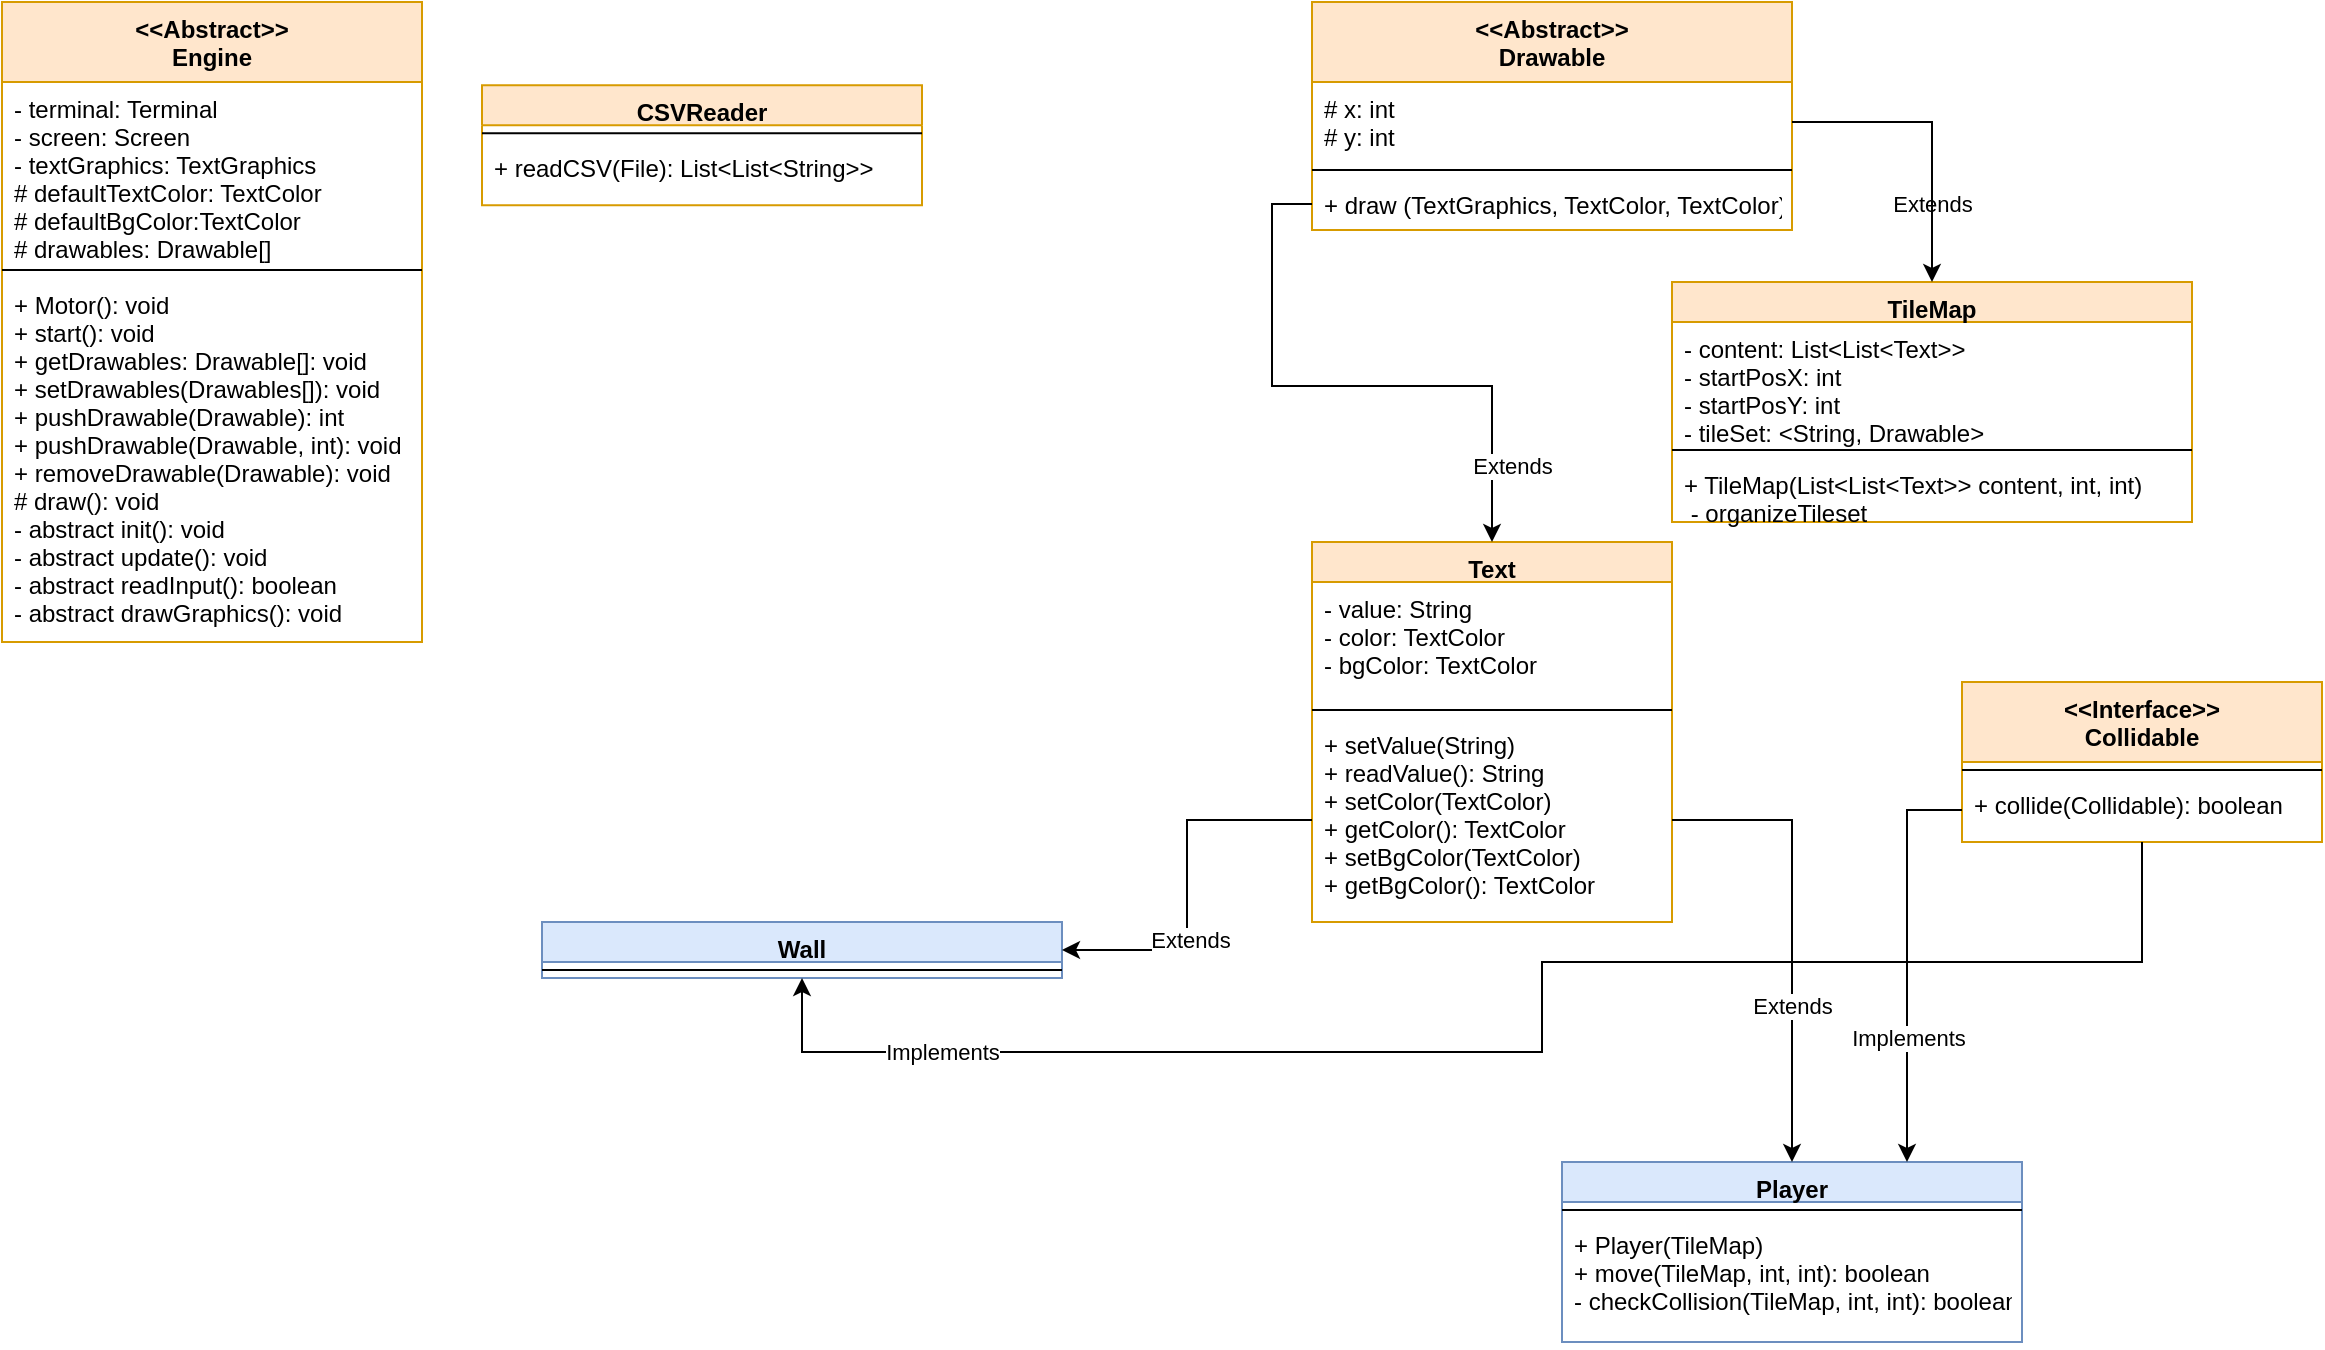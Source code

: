 <mxfile version="20.0.3" type="device"><diagram id="C5RBs43oDa-KdzZeNtuy" name="Page-1"><mxGraphModel dx="1422" dy="790" grid="1" gridSize="10" guides="1" tooltips="1" connect="1" arrows="1" fold="1" page="1" pageScale="1" pageWidth="827" pageHeight="1169" math="0" shadow="0"><root><mxCell id="WIyWlLk6GJQsqaUBKTNV-0"/><mxCell id="WIyWlLk6GJQsqaUBKTNV-1" parent="WIyWlLk6GJQsqaUBKTNV-0"/><mxCell id="v_lJCBq60cmCpjewZje3-0" value="&lt;&lt;Abstract&gt;&gt;&#10;Engine" style="swimlane;fontStyle=1;align=center;verticalAlign=top;childLayout=stackLayout;horizontal=1;startSize=40;horizontalStack=0;resizeParent=1;resizeParentMax=0;resizeLast=0;collapsible=1;marginBottom=0;fillColor=#ffe6cc;strokeColor=#d79b00;" parent="WIyWlLk6GJQsqaUBKTNV-1" vertex="1"><mxGeometry x="40" y="40" width="210" height="320" as="geometry"/></mxCell><mxCell id="v_lJCBq60cmCpjewZje3-1" value="- terminal: Terminal&#10;- screen: Screen&#10;- textGraphics: TextGraphics&#10;# defaultTextColor: TextColor&#10;# defaultBgColor:TextColor&#10;# drawables: Drawable[]" style="text;strokeColor=none;fillColor=none;align=left;verticalAlign=top;spacingLeft=4;spacingRight=4;overflow=hidden;rotatable=0;points=[[0,0.5],[1,0.5]];portConstraint=eastwest;" parent="v_lJCBq60cmCpjewZje3-0" vertex="1"><mxGeometry y="40" width="210" height="90" as="geometry"/></mxCell><mxCell id="v_lJCBq60cmCpjewZje3-2" value="" style="line;strokeWidth=1;fillColor=none;align=left;verticalAlign=middle;spacingTop=-1;spacingLeft=3;spacingRight=3;rotatable=0;labelPosition=right;points=[];portConstraint=eastwest;" parent="v_lJCBq60cmCpjewZje3-0" vertex="1"><mxGeometry y="130" width="210" height="8" as="geometry"/></mxCell><mxCell id="v_lJCBq60cmCpjewZje3-3" value="+ Motor(): void&#10;+ start(): void&#10;+ getDrawables: Drawable[]: void&#10;+ setDrawables(Drawables[]): void&#10;+ pushDrawable(Drawable): int&#10;+ pushDrawable(Drawable, int): void&#10;+ removeDrawable(Drawable): void&#10;# draw(): void&#10;- abstract init(): void&#10;- abstract update(): void&#10;- abstract readInput(): boolean&#10;- abstract drawGraphics(): void" style="text;strokeColor=none;fillColor=none;align=left;verticalAlign=top;spacingLeft=4;spacingRight=4;overflow=hidden;rotatable=0;points=[[0,0.5],[1,0.5]];portConstraint=eastwest;" parent="v_lJCBq60cmCpjewZje3-0" vertex="1"><mxGeometry y="138" width="210" height="182" as="geometry"/></mxCell><mxCell id="0LY3G_ug0DC9GUvvGheM-3" value="&lt;&lt;Abstract&gt;&gt;&#10;Drawable" style="swimlane;fontStyle=1;align=center;verticalAlign=top;childLayout=stackLayout;horizontal=1;startSize=40;horizontalStack=0;resizeParent=1;resizeParentMax=0;resizeLast=0;collapsible=1;marginBottom=0;fillColor=#ffe6cc;strokeColor=#d79b00;" parent="WIyWlLk6GJQsqaUBKTNV-1" vertex="1"><mxGeometry x="695" y="40" width="240" height="114" as="geometry"/></mxCell><mxCell id="0LY3G_ug0DC9GUvvGheM-4" value="# x: int&#10;# y: int" style="text;strokeColor=none;fillColor=none;align=left;verticalAlign=top;spacingLeft=4;spacingRight=4;overflow=hidden;rotatable=0;points=[[0,0.5],[1,0.5]];portConstraint=eastwest;" parent="0LY3G_ug0DC9GUvvGheM-3" vertex="1"><mxGeometry y="40" width="240" height="40" as="geometry"/></mxCell><mxCell id="0LY3G_ug0DC9GUvvGheM-5" value="" style="line;strokeWidth=1;fillColor=none;align=left;verticalAlign=middle;spacingTop=-1;spacingLeft=3;spacingRight=3;rotatable=0;labelPosition=right;points=[];portConstraint=eastwest;" parent="0LY3G_ug0DC9GUvvGheM-3" vertex="1"><mxGeometry y="80" width="240" height="8" as="geometry"/></mxCell><mxCell id="0LY3G_ug0DC9GUvvGheM-6" value="+ draw (TextGraphics, TextColor, TextColor): void" style="text;strokeColor=none;fillColor=none;align=left;verticalAlign=top;spacingLeft=4;spacingRight=4;overflow=hidden;rotatable=0;points=[[0,0.5],[1,0.5]];portConstraint=eastwest;" parent="0LY3G_ug0DC9GUvvGheM-3" vertex="1"><mxGeometry y="88" width="240" height="26" as="geometry"/></mxCell><mxCell id="0LY3G_ug0DC9GUvvGheM-10" value="Text" style="swimlane;fontStyle=1;align=center;verticalAlign=top;childLayout=stackLayout;horizontal=1;startSize=20;horizontalStack=0;resizeParent=1;resizeParentMax=0;resizeLast=0;collapsible=1;marginBottom=0;fillColor=#ffe6cc;strokeColor=#d79b00;" parent="WIyWlLk6GJQsqaUBKTNV-1" vertex="1"><mxGeometry x="695" y="310" width="180" height="190" as="geometry"/></mxCell><mxCell id="0LY3G_ug0DC9GUvvGheM-11" value="- value: String&#10;- color: TextColor&#10;- bgColor: TextColor" style="text;strokeColor=none;fillColor=none;align=left;verticalAlign=top;spacingLeft=4;spacingRight=4;overflow=hidden;rotatable=0;points=[[0,0.5],[1,0.5]];portConstraint=eastwest;" parent="0LY3G_ug0DC9GUvvGheM-10" vertex="1"><mxGeometry y="20" width="180" height="60" as="geometry"/></mxCell><mxCell id="0LY3G_ug0DC9GUvvGheM-12" value="" style="line;strokeWidth=1;fillColor=none;align=left;verticalAlign=middle;spacingTop=-1;spacingLeft=3;spacingRight=3;rotatable=0;labelPosition=right;points=[];portConstraint=eastwest;" parent="0LY3G_ug0DC9GUvvGheM-10" vertex="1"><mxGeometry y="80" width="180" height="8" as="geometry"/></mxCell><mxCell id="0LY3G_ug0DC9GUvvGheM-13" value="+ setValue(String)&#10;+ readValue(): String&#10;+ setColor(TextColor)&#10;+ getColor(): TextColor&#10;+ setBgColor(TextColor)&#10;+ getBgColor(): TextColor" style="text;strokeColor=none;fillColor=none;align=left;verticalAlign=top;spacingLeft=4;spacingRight=4;overflow=hidden;rotatable=0;points=[[0,0.5],[1,0.5]];portConstraint=eastwest;" parent="0LY3G_ug0DC9GUvvGheM-10" vertex="1"><mxGeometry y="88" width="180" height="102" as="geometry"/></mxCell><mxCell id="0LY3G_ug0DC9GUvvGheM-14" style="edgeStyle=orthogonalEdgeStyle;rounded=0;orthogonalLoop=1;jettySize=auto;html=1;" parent="WIyWlLk6GJQsqaUBKTNV-1" source="0LY3G_ug0DC9GUvvGheM-6" target="0LY3G_ug0DC9GUvvGheM-10" edge="1"><mxGeometry relative="1" as="geometry"/></mxCell><mxCell id="0LY3G_ug0DC9GUvvGheM-15" value="Extends" style="edgeLabel;html=1;align=center;verticalAlign=middle;resizable=0;points=[];" parent="0LY3G_ug0DC9GUvvGheM-14" connectable="0" vertex="1"><mxGeometry x="0.674" relative="1" as="geometry"><mxPoint x="220" y="-121" as="offset"/></mxGeometry></mxCell><mxCell id="ain1L3_r5cUsKlaYRgbi-0" value="&lt;&lt;Interface&gt;&gt;&#10;Collidable" style="swimlane;fontStyle=1;align=center;verticalAlign=top;childLayout=stackLayout;horizontal=1;startSize=40;horizontalStack=0;resizeParent=1;resizeParentMax=0;resizeLast=0;collapsible=1;marginBottom=0;fillColor=#ffe6cc;strokeColor=#d79b00;" parent="WIyWlLk6GJQsqaUBKTNV-1" vertex="1"><mxGeometry x="1020" y="380" width="180" height="80" as="geometry"/></mxCell><mxCell id="ain1L3_r5cUsKlaYRgbi-2" value="" style="line;strokeWidth=1;fillColor=none;align=left;verticalAlign=middle;spacingTop=-1;spacingLeft=3;spacingRight=3;rotatable=0;labelPosition=right;points=[];portConstraint=eastwest;" parent="ain1L3_r5cUsKlaYRgbi-0" vertex="1"><mxGeometry y="40" width="180" height="8" as="geometry"/></mxCell><mxCell id="ain1L3_r5cUsKlaYRgbi-3" value="+ collide(Collidable): boolean " style="text;strokeColor=none;fillColor=none;align=left;verticalAlign=top;spacingLeft=4;spacingRight=4;overflow=hidden;rotatable=0;points=[[0,0.5],[1,0.5]];portConstraint=eastwest;" parent="ain1L3_r5cUsKlaYRgbi-0" vertex="1"><mxGeometry y="48" width="180" height="32" as="geometry"/></mxCell><mxCell id="ain1L3_r5cUsKlaYRgbi-10" value="Player" style="swimlane;fontStyle=1;align=center;verticalAlign=top;childLayout=stackLayout;horizontal=1;startSize=20;horizontalStack=0;resizeParent=1;resizeParentMax=0;resizeLast=0;collapsible=1;marginBottom=0;fillColor=#dae8fc;strokeColor=#6c8ebf;" parent="WIyWlLk6GJQsqaUBKTNV-1" vertex="1"><mxGeometry x="820" y="620" width="230" height="90" as="geometry"/></mxCell><mxCell id="ain1L3_r5cUsKlaYRgbi-12" value="" style="line;strokeWidth=1;fillColor=none;align=left;verticalAlign=middle;spacingTop=-1;spacingLeft=3;spacingRight=3;rotatable=0;labelPosition=right;points=[];portConstraint=eastwest;" parent="ain1L3_r5cUsKlaYRgbi-10" vertex="1"><mxGeometry y="20" width="230" height="8" as="geometry"/></mxCell><mxCell id="ain1L3_r5cUsKlaYRgbi-13" value="+ Player(TileMap)&#10;+ move(TileMap, int, int): boolean&#10;- checkCollision(TileMap, int, int): boolean" style="text;strokeColor=none;fillColor=none;align=left;verticalAlign=top;spacingLeft=4;spacingRight=4;overflow=hidden;rotatable=0;points=[[0,0.5],[1,0.5]];portConstraint=eastwest;" parent="ain1L3_r5cUsKlaYRgbi-10" vertex="1"><mxGeometry y="28" width="230" height="62" as="geometry"/></mxCell><mxCell id="ain1L3_r5cUsKlaYRgbi-14" style="edgeStyle=orthogonalEdgeStyle;rounded=0;orthogonalLoop=1;jettySize=auto;html=1;" parent="WIyWlLk6GJQsqaUBKTNV-1" source="0LY3G_ug0DC9GUvvGheM-13" target="ain1L3_r5cUsKlaYRgbi-10" edge="1"><mxGeometry relative="1" as="geometry"/></mxCell><mxCell id="ain1L3_r5cUsKlaYRgbi-16" value="Extends" style="edgeLabel;html=1;align=center;verticalAlign=middle;resizable=0;points=[];" parent="ain1L3_r5cUsKlaYRgbi-14" vertex="1" connectable="0"><mxGeometry x="0.435" y="2" relative="1" as="geometry"><mxPoint x="-2" y="-13" as="offset"/></mxGeometry></mxCell><mxCell id="ain1L3_r5cUsKlaYRgbi-15" style="edgeStyle=orthogonalEdgeStyle;rounded=0;orthogonalLoop=1;jettySize=auto;html=1;entryX=0.75;entryY=0;entryDx=0;entryDy=0;" parent="WIyWlLk6GJQsqaUBKTNV-1" source="ain1L3_r5cUsKlaYRgbi-3" target="ain1L3_r5cUsKlaYRgbi-10" edge="1"><mxGeometry relative="1" as="geometry"/></mxCell><mxCell id="ain1L3_r5cUsKlaYRgbi-18" value="Implements" style="edgeLabel;html=1;align=center;verticalAlign=middle;resizable=0;points=[];" parent="ain1L3_r5cUsKlaYRgbi-15" vertex="1" connectable="0"><mxGeometry x="0.39" relative="1" as="geometry"><mxPoint as="offset"/></mxGeometry></mxCell><mxCell id="ain1L3_r5cUsKlaYRgbi-19" value="TileMap" style="swimlane;fontStyle=1;align=center;verticalAlign=top;childLayout=stackLayout;horizontal=1;startSize=20;horizontalStack=0;resizeParent=1;resizeParentMax=0;resizeLast=0;collapsible=1;marginBottom=0;fillColor=#ffe6cc;strokeColor=#d79b00;" parent="WIyWlLk6GJQsqaUBKTNV-1" vertex="1"><mxGeometry x="875" y="180" width="260" height="120" as="geometry"/></mxCell><mxCell id="ain1L3_r5cUsKlaYRgbi-20" value="- content: List&lt;List&lt;Text&gt;&gt; &#10;- startPosX: int&#10;- startPosY: int&#10;- tileSet: &lt;String, Drawable&gt;" style="text;strokeColor=none;fillColor=none;align=left;verticalAlign=top;spacingLeft=4;spacingRight=4;overflow=hidden;rotatable=0;points=[[0,0.5],[1,0.5]];portConstraint=eastwest;" parent="ain1L3_r5cUsKlaYRgbi-19" vertex="1"><mxGeometry y="20" width="260" height="60" as="geometry"/></mxCell><mxCell id="ain1L3_r5cUsKlaYRgbi-21" value="" style="line;strokeWidth=1;fillColor=none;align=left;verticalAlign=middle;spacingTop=-1;spacingLeft=3;spacingRight=3;rotatable=0;labelPosition=right;points=[];portConstraint=eastwest;" parent="ain1L3_r5cUsKlaYRgbi-19" vertex="1"><mxGeometry y="80" width="260" height="8" as="geometry"/></mxCell><mxCell id="ain1L3_r5cUsKlaYRgbi-22" value="+ TileMap(List&lt;List&lt;Text&gt;&gt; content, int, int)&#10; - organizeTileset" style="text;strokeColor=none;fillColor=none;align=left;verticalAlign=top;spacingLeft=4;spacingRight=4;overflow=hidden;rotatable=0;points=[[0,0.5],[1,0.5]];portConstraint=eastwest;" parent="ain1L3_r5cUsKlaYRgbi-19" vertex="1"><mxGeometry y="88" width="260" height="32" as="geometry"/></mxCell><mxCell id="ain1L3_r5cUsKlaYRgbi-23" style="edgeStyle=orthogonalEdgeStyle;rounded=0;orthogonalLoop=1;jettySize=auto;html=1;entryX=0.5;entryY=0;entryDx=0;entryDy=0;" parent="WIyWlLk6GJQsqaUBKTNV-1" source="0LY3G_ug0DC9GUvvGheM-4" target="ain1L3_r5cUsKlaYRgbi-19" edge="1"><mxGeometry relative="1" as="geometry"/></mxCell><mxCell id="ain1L3_r5cUsKlaYRgbi-24" value="Extends" style="edgeLabel;html=1;align=center;verticalAlign=middle;resizable=0;points=[];" parent="WIyWlLk6GJQsqaUBKTNV-1" connectable="0" vertex="1"><mxGeometry x="795.0" y="271.588" as="geometry"/></mxCell><mxCell id="ain1L3_r5cUsKlaYRgbi-25" value="Wall" style="swimlane;fontStyle=1;align=center;verticalAlign=top;childLayout=stackLayout;horizontal=1;startSize=20;horizontalStack=0;resizeParent=1;resizeParentMax=0;resizeLast=0;collapsible=1;marginBottom=0;fillColor=#dae8fc;strokeColor=#6c8ebf;" parent="WIyWlLk6GJQsqaUBKTNV-1" vertex="1"><mxGeometry x="310" y="500" width="260" height="28" as="geometry"/></mxCell><mxCell id="ain1L3_r5cUsKlaYRgbi-27" value="" style="line;strokeWidth=1;fillColor=none;align=left;verticalAlign=middle;spacingTop=-1;spacingLeft=3;spacingRight=3;rotatable=0;labelPosition=right;points=[];portConstraint=eastwest;" parent="ain1L3_r5cUsKlaYRgbi-25" vertex="1"><mxGeometry y="20" width="260" height="8" as="geometry"/></mxCell><mxCell id="ain1L3_r5cUsKlaYRgbi-30" style="edgeStyle=orthogonalEdgeStyle;rounded=0;orthogonalLoop=1;jettySize=auto;html=1;entryX=1;entryY=0.5;entryDx=0;entryDy=0;" parent="WIyWlLk6GJQsqaUBKTNV-1" source="0LY3G_ug0DC9GUvvGheM-13" target="ain1L3_r5cUsKlaYRgbi-25" edge="1"><mxGeometry relative="1" as="geometry"/></mxCell><mxCell id="ain1L3_r5cUsKlaYRgbi-31" value="Extends" style="edgeLabel;html=1;align=center;verticalAlign=middle;resizable=0;points=[];" parent="ain1L3_r5cUsKlaYRgbi-30" vertex="1" connectable="0"><mxGeometry x="0.285" y="1" relative="1" as="geometry"><mxPoint as="offset"/></mxGeometry></mxCell><mxCell id="ain1L3_r5cUsKlaYRgbi-32" style="edgeStyle=orthogonalEdgeStyle;rounded=0;orthogonalLoop=1;jettySize=auto;html=1;" parent="WIyWlLk6GJQsqaUBKTNV-1" source="ain1L3_r5cUsKlaYRgbi-3" target="ain1L3_r5cUsKlaYRgbi-27" edge="1"><mxGeometry relative="1" as="geometry"><mxPoint x="604.68" y="565.14" as="targetPoint"/><Array as="points"><mxPoint x="1110" y="520"/><mxPoint x="810" y="520"/><mxPoint x="810" y="565"/><mxPoint x="440" y="565"/></Array></mxGeometry></mxCell><mxCell id="ain1L3_r5cUsKlaYRgbi-33" value="Implements" style="edgeLabel;html=1;align=center;verticalAlign=middle;resizable=0;points=[];" parent="ain1L3_r5cUsKlaYRgbi-32" vertex="1" connectable="0"><mxGeometry x="0.738" relative="1" as="geometry"><mxPoint as="offset"/></mxGeometry></mxCell><mxCell id="ain1L3_r5cUsKlaYRgbi-38" value="CSVReader" style="swimlane;fontStyle=1;align=center;verticalAlign=top;childLayout=stackLayout;horizontal=1;startSize=20;horizontalStack=0;resizeParent=1;resizeParentMax=0;resizeLast=0;collapsible=1;marginBottom=0;fillColor=#ffe6cc;strokeColor=#d79b00;" parent="WIyWlLk6GJQsqaUBKTNV-1" vertex="1"><mxGeometry x="280" y="81.59" width="220" height="60" as="geometry"/></mxCell><mxCell id="ain1L3_r5cUsKlaYRgbi-40" value="" style="line;strokeWidth=1;fillColor=none;align=left;verticalAlign=middle;spacingTop=-1;spacingLeft=3;spacingRight=3;rotatable=0;labelPosition=right;points=[];portConstraint=eastwest;" parent="ain1L3_r5cUsKlaYRgbi-38" vertex="1"><mxGeometry y="20" width="220" height="8" as="geometry"/></mxCell><mxCell id="ain1L3_r5cUsKlaYRgbi-41" value="+ readCSV(File): List&lt;List&lt;String&gt;&gt;" style="text;strokeColor=none;fillColor=none;align=left;verticalAlign=top;spacingLeft=4;spacingRight=4;overflow=hidden;rotatable=0;points=[[0,0.5],[1,0.5]];portConstraint=eastwest;" parent="ain1L3_r5cUsKlaYRgbi-38" vertex="1"><mxGeometry y="28" width="220" height="32" as="geometry"/></mxCell></root></mxGraphModel></diagram></mxfile>